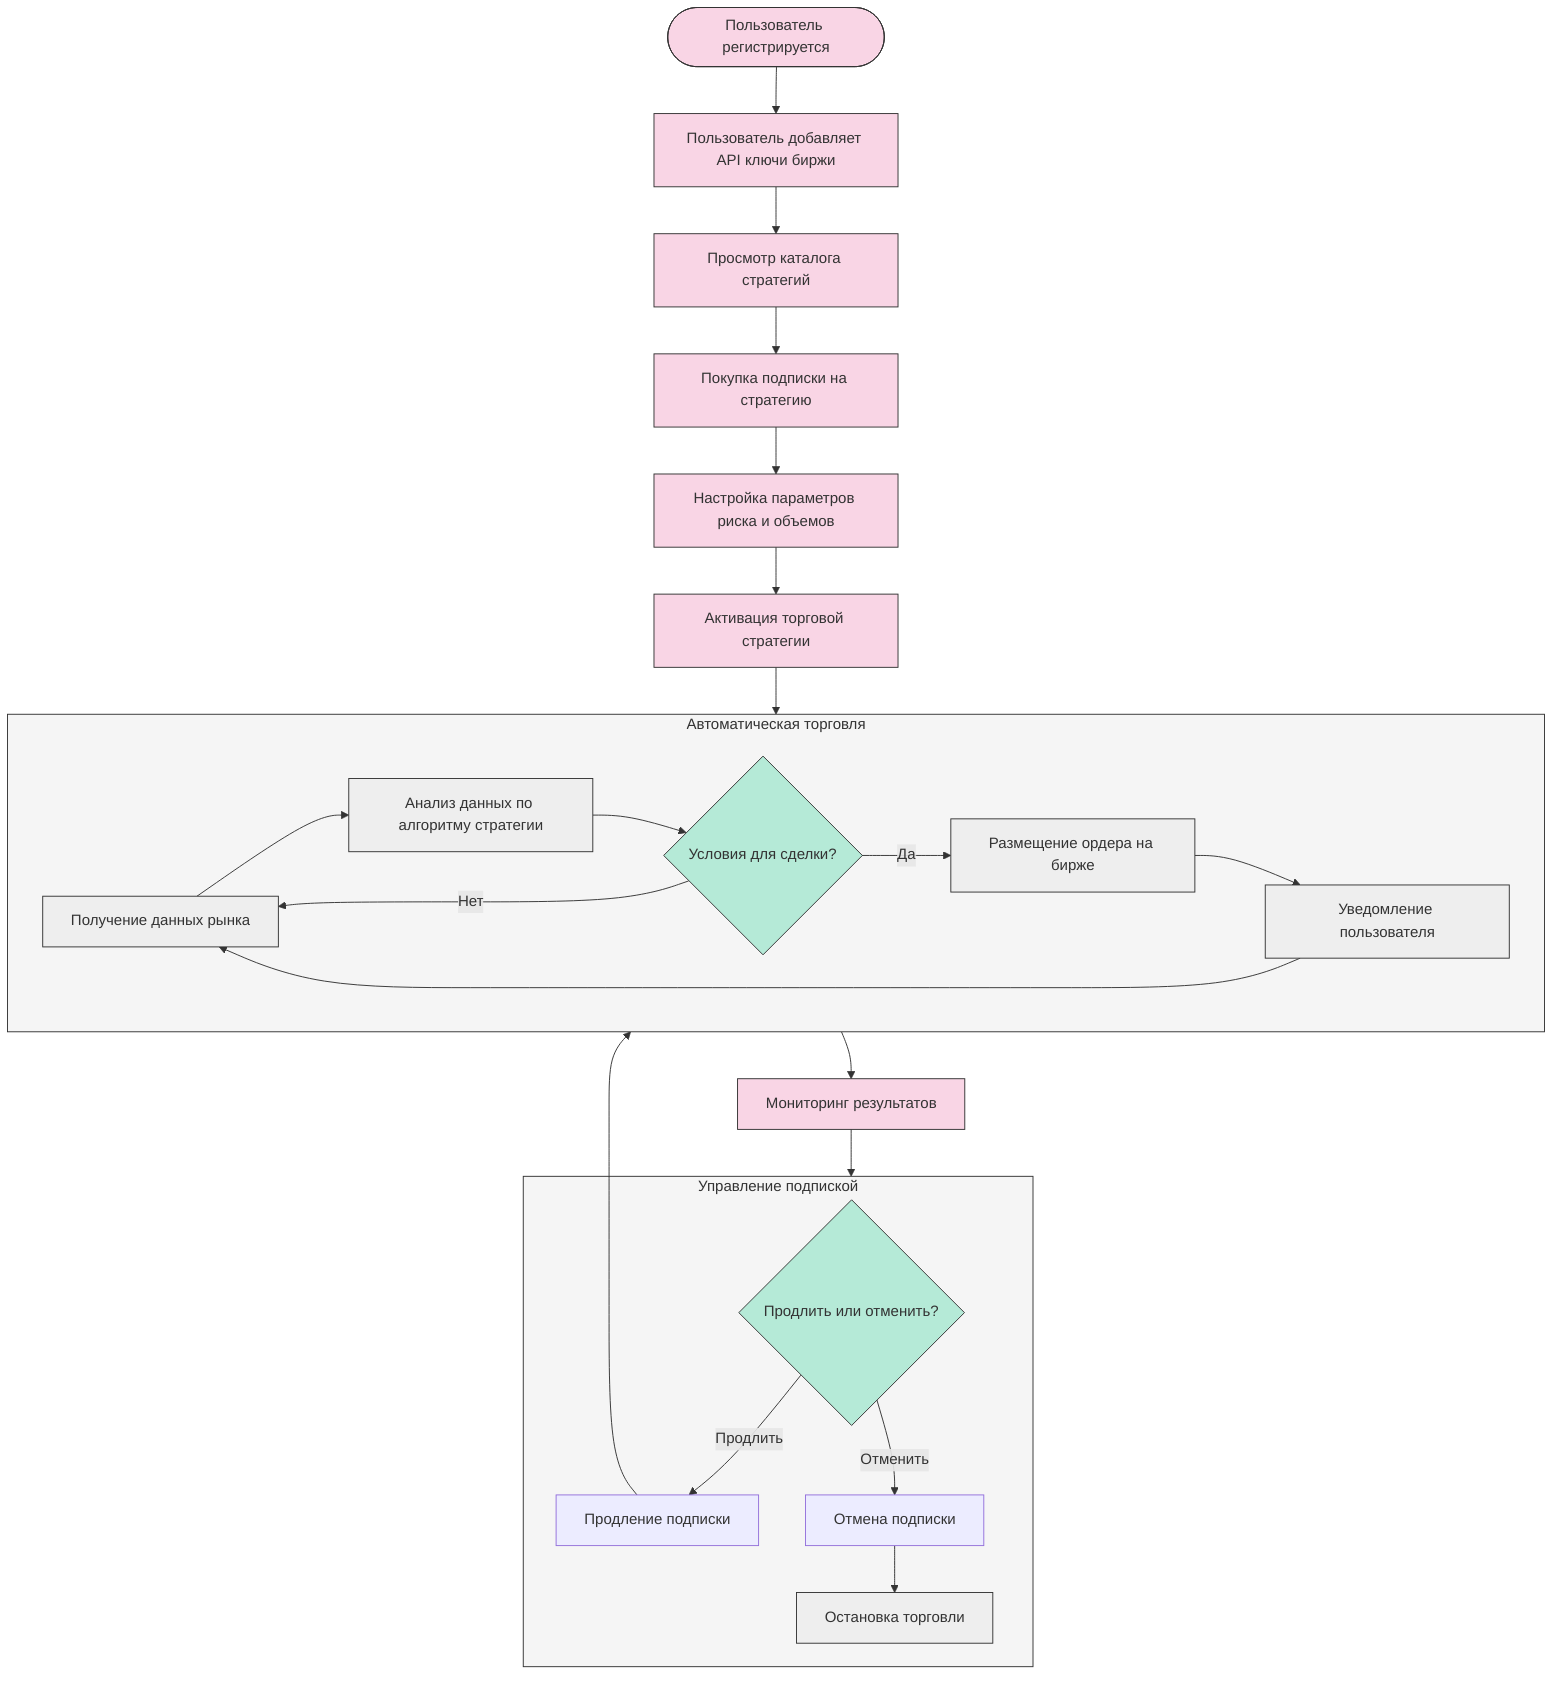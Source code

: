 flowchart TD
    %% Основные этапы
    Start([Пользователь регистрируется])
    AddKeys[Пользователь добавляет API ключи биржи]
    ViewStrategies[Просмотр каталога стратегий]
    BuySubscription[Покупка подписки на стратегию]
    ConfigureParams[Настройка параметров риска и объемов]
    ActivateStrategy[Активация торговой стратегии]
    
    %% Торговый процесс
    subgraph trading[Автоматическая торговля]
        GetMarketData[Получение данных рынка]
        AnalyzeData[Анализ данных по алгоритму стратегии]
        DecisionMaking{Условия для сделки?}
        PlaceOrder[Размещение ордера на бирже]
        Notify[Уведомление пользователя]
    end
    
    %% Мониторинг и управление
    MonitorResults[Мониторинг результатов]
    
    subgraph subscription[Управление подпиской]
        RenewCancel{Продлить или отменить?}
        Renew[Продление подписки]
        Cancel[Отмена подписки]
        StopTrading[Остановка торговли]
    end
    
    %% Связи между этапами
    Start --> AddKeys
    AddKeys --> ViewStrategies
    ViewStrategies --> BuySubscription
    BuySubscription --> ConfigureParams
    ConfigureParams --> ActivateStrategy
    ActivateStrategy --> trading
    
    GetMarketData --> AnalyzeData
    AnalyzeData --> DecisionMaking
    DecisionMaking -->|Да| PlaceOrder
    DecisionMaking -->|Нет| GetMarketData
    PlaceOrder --> Notify
    Notify --> GetMarketData
    
    trading --> MonitorResults
    MonitorResults --> subscription
    
    RenewCancel -->|Продлить| Renew
    RenewCancel -->|Отменить| Cancel
    Cancel --> StopTrading
    Renew --> trading
    
    %% Стилизация
    classDef userAction fill:#f9d5e5,stroke:#333,stroke-width:1px;
    classDef systemProcess fill:#eeeeee,stroke:#333,stroke-width:1px;
    classDef decision fill:#b5ead7,stroke:#333,stroke-width:1px;
    classDef subgraphStyle fill:#f5f5f5,stroke:#333,stroke-width:1px;
    
    class Start,AddKeys,ViewStrategies,BuySubscription,ConfigureParams,ActivateStrategy,MonitorResults userAction
    class GetMarketData,AnalyzeData,PlaceOrder,Notify,StopTrading systemProcess
    class DecisionMaking,RenewCancel decision
    class trading,subscription subgraphStyle